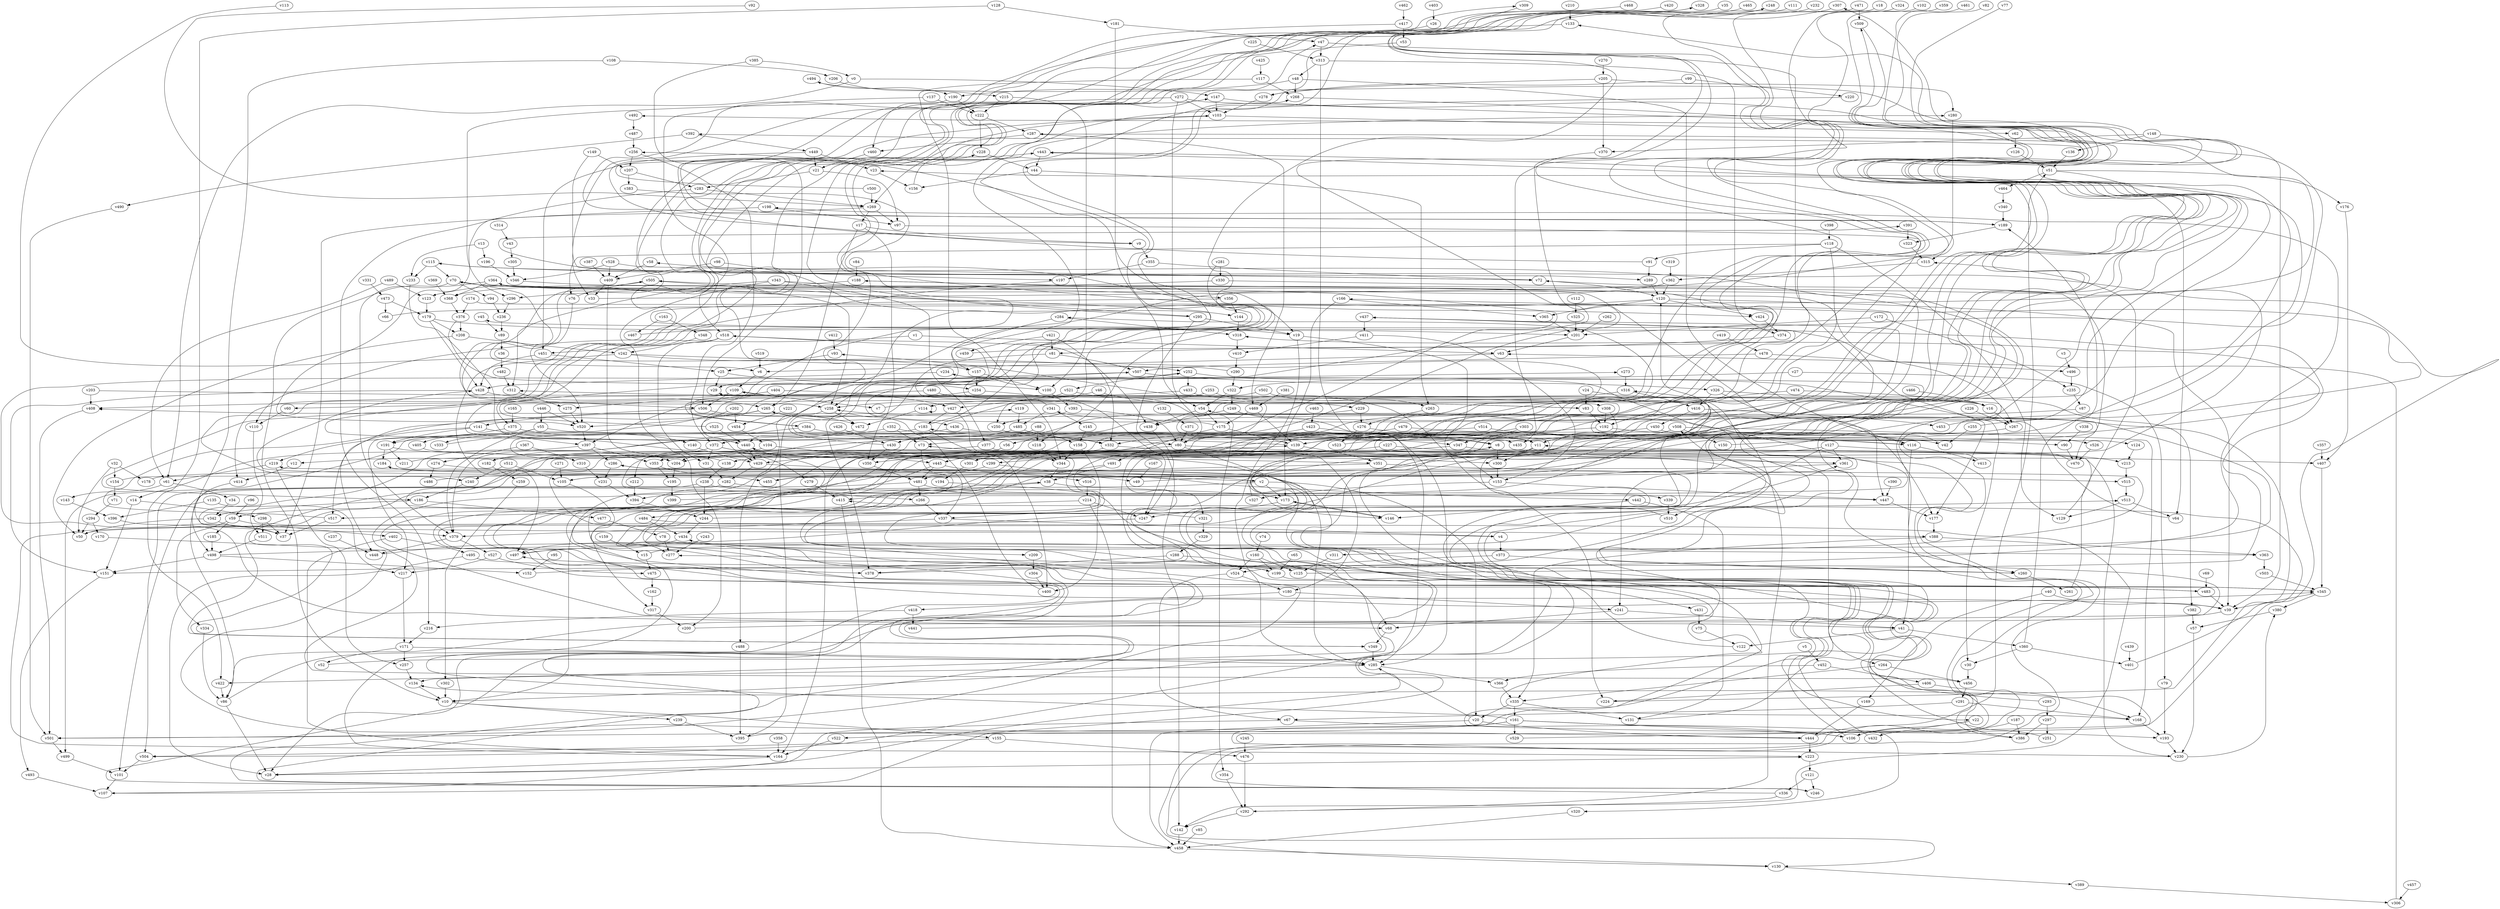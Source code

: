 // Benchmark game 788 - 530 vertices
// time_bound: 75
// targets: v195
digraph G {
    v0 [name="v0", player=1];
    v1 [name="v1", player=0];
    v2 [name="v2", player=1];
    v3 [name="v3", player=0];
    v4 [name="v4", player=1];
    v5 [name="v5", player=0];
    v6 [name="v6", player=0];
    v7 [name="v7", player=1];
    v8 [name="v8", player=1];
    v9 [name="v9", player=1];
    v10 [name="v10", player=0];
    v11 [name="v11", player=0];
    v12 [name="v12", player=1];
    v13 [name="v13", player=1];
    v14 [name="v14", player=0];
    v15 [name="v15", player=1];
    v16 [name="v16", player=1];
    v17 [name="v17", player=1];
    v18 [name="v18", player=1];
    v19 [name="v19", player=0];
    v20 [name="v20", player=0];
    v21 [name="v21", player=1];
    v22 [name="v22", player=1];
    v23 [name="v23", player=0];
    v24 [name="v24", player=1];
    v25 [name="v25", player=0];
    v26 [name="v26", player=0];
    v27 [name="v27", player=1];
    v28 [name="v28", player=1];
    v29 [name="v29", player=1];
    v30 [name="v30", player=1];
    v31 [name="v31", player=1];
    v32 [name="v32", player=0];
    v33 [name="v33", player=0];
    v34 [name="v34", player=0];
    v35 [name="v35", player=1];
    v36 [name="v36", player=1];
    v37 [name="v37", player=1];
    v38 [name="v38", player=0];
    v39 [name="v39", player=1];
    v40 [name="v40", player=1];
    v41 [name="v41", player=1];
    v42 [name="v42", player=1];
    v43 [name="v43", player=1];
    v44 [name="v44", player=1];
    v45 [name="v45", player=0];
    v46 [name="v46", player=1];
    v47 [name="v47", player=1];
    v48 [name="v48", player=1];
    v49 [name="v49", player=0];
    v50 [name="v50", player=0];
    v51 [name="v51", player=0];
    v52 [name="v52", player=0];
    v53 [name="v53", player=1];
    v54 [name="v54", player=0];
    v55 [name="v55", player=1];
    v56 [name="v56", player=1];
    v57 [name="v57", player=1];
    v58 [name="v58", player=1];
    v59 [name="v59", player=0];
    v60 [name="v60", player=1];
    v61 [name="v61", player=0];
    v62 [name="v62", player=1];
    v63 [name="v63", player=1];
    v64 [name="v64", player=0];
    v65 [name="v65", player=1];
    v66 [name="v66", player=0];
    v67 [name="v67", player=1];
    v68 [name="v68", player=1];
    v69 [name="v69", player=0];
    v70 [name="v70", player=0];
    v71 [name="v71", player=1];
    v72 [name="v72", player=1];
    v73 [name="v73", player=0];
    v74 [name="v74", player=1];
    v75 [name="v75", player=0];
    v76 [name="v76", player=0];
    v77 [name="v77", player=0];
    v78 [name="v78", player=1];
    v79 [name="v79", player=0];
    v80 [name="v80", player=0];
    v81 [name="v81", player=1];
    v82 [name="v82", player=1];
    v83 [name="v83", player=0];
    v84 [name="v84", player=1];
    v85 [name="v85", player=1];
    v86 [name="v86", player=0];
    v87 [name="v87", player=0];
    v88 [name="v88", player=0];
    v89 [name="v89", player=1];
    v90 [name="v90", player=1];
    v91 [name="v91", player=1];
    v92 [name="v92", player=1];
    v93 [name="v93", player=0];
    v94 [name="v94", player=0];
    v95 [name="v95", player=1];
    v96 [name="v96", player=1];
    v97 [name="v97", player=0];
    v98 [name="v98", player=1];
    v99 [name="v99", player=1];
    v100 [name="v100", player=1];
    v101 [name="v101", player=1];
    v102 [name="v102", player=1];
    v103 [name="v103", player=1];
    v104 [name="v104", player=0];
    v105 [name="v105", player=0];
    v106 [name="v106", player=0];
    v107 [name="v107", player=0];
    v108 [name="v108", player=1];
    v109 [name="v109", player=0];
    v110 [name="v110", player=0];
    v111 [name="v111", player=0];
    v112 [name="v112", player=0];
    v113 [name="v113", player=0];
    v114 [name="v114", player=1];
    v115 [name="v115", player=0];
    v116 [name="v116", player=1];
    v117 [name="v117", player=0];
    v118 [name="v118", player=1];
    v119 [name="v119", player=1];
    v120 [name="v120", player=1];
    v121 [name="v121", player=1];
    v122 [name="v122", player=0];
    v123 [name="v123", player=1];
    v124 [name="v124", player=1];
    v125 [name="v125", player=0];
    v126 [name="v126", player=1];
    v127 [name="v127", player=1];
    v128 [name="v128", player=0];
    v129 [name="v129", player=0];
    v130 [name="v130", player=1];
    v131 [name="v131", player=0];
    v132 [name="v132", player=1];
    v133 [name="v133", player=1];
    v134 [name="v134", player=0];
    v135 [name="v135", player=1];
    v136 [name="v136", player=1];
    v137 [name="v137", player=1];
    v138 [name="v138", player=1];
    v139 [name="v139", player=1];
    v140 [name="v140", player=1];
    v141 [name="v141", player=0];
    v142 [name="v142", player=1];
    v143 [name="v143", player=1];
    v144 [name="v144", player=1];
    v145 [name="v145", player=0];
    v146 [name="v146", player=0];
    v147 [name="v147", player=0];
    v148 [name="v148", player=1];
    v149 [name="v149", player=0];
    v150 [name="v150", player=0];
    v151 [name="v151", player=0];
    v152 [name="v152", player=0];
    v153 [name="v153", player=0];
    v154 [name="v154", player=0];
    v155 [name="v155", player=0];
    v156 [name="v156", player=0];
    v157 [name="v157", player=1];
    v158 [name="v158", player=0];
    v159 [name="v159", player=1];
    v160 [name="v160", player=1];
    v161 [name="v161", player=1];
    v162 [name="v162", player=0];
    v163 [name="v163", player=1];
    v164 [name="v164", player=0];
    v165 [name="v165", player=0];
    v166 [name="v166", player=1];
    v167 [name="v167", player=0];
    v168 [name="v168", player=0];
    v169 [name="v169", player=1];
    v170 [name="v170", player=0];
    v171 [name="v171", player=0];
    v172 [name="v172", player=0];
    v173 [name="v173", player=0];
    v174 [name="v174", player=1];
    v175 [name="v175", player=0];
    v176 [name="v176", player=1];
    v177 [name="v177", player=0];
    v178 [name="v178", player=0];
    v179 [name="v179", player=0];
    v180 [name="v180", player=0];
    v181 [name="v181", player=0];
    v182 [name="v182", player=1];
    v183 [name="v183", player=1];
    v184 [name="v184", player=0];
    v185 [name="v185", player=1];
    v186 [name="v186", player=1];
    v187 [name="v187", player=1];
    v188 [name="v188", player=0];
    v189 [name="v189", player=1];
    v190 [name="v190", player=1];
    v191 [name="v191", player=0];
    v192 [name="v192", player=1];
    v193 [name="v193", player=1];
    v194 [name="v194", player=1];
    v195 [name="v195", player=1, target=1];
    v196 [name="v196", player=0];
    v197 [name="v197", player=1];
    v198 [name="v198", player=1];
    v199 [name="v199", player=0];
    v200 [name="v200", player=0];
    v201 [name="v201", player=0];
    v202 [name="v202", player=0];
    v203 [name="v203", player=1];
    v204 [name="v204", player=0];
    v205 [name="v205", player=0];
    v206 [name="v206", player=1];
    v207 [name="v207", player=0];
    v208 [name="v208", player=1];
    v209 [name="v209", player=1];
    v210 [name="v210", player=0];
    v211 [name="v211", player=0];
    v212 [name="v212", player=0];
    v213 [name="v213", player=1];
    v214 [name="v214", player=0];
    v215 [name="v215", player=0];
    v216 [name="v216", player=0];
    v217 [name="v217", player=1];
    v218 [name="v218", player=1];
    v219 [name="v219", player=1];
    v220 [name="v220", player=0];
    v221 [name="v221", player=0];
    v222 [name="v222", player=1];
    v223 [name="v223", player=1];
    v224 [name="v224", player=0];
    v225 [name="v225", player=1];
    v226 [name="v226", player=1];
    v227 [name="v227", player=1];
    v228 [name="v228", player=0];
    v229 [name="v229", player=0];
    v230 [name="v230", player=0];
    v231 [name="v231", player=1];
    v232 [name="v232", player=1];
    v233 [name="v233", player=1];
    v234 [name="v234", player=0];
    v235 [name="v235", player=0];
    v236 [name="v236", player=1];
    v237 [name="v237", player=1];
    v238 [name="v238", player=1];
    v239 [name="v239", player=1];
    v240 [name="v240", player=1];
    v241 [name="v241", player=1];
    v242 [name="v242", player=0];
    v243 [name="v243", player=1];
    v244 [name="v244", player=0];
    v245 [name="v245", player=0];
    v246 [name="v246", player=0];
    v247 [name="v247", player=0];
    v248 [name="v248", player=1];
    v249 [name="v249", player=1];
    v250 [name="v250", player=0];
    v251 [name="v251", player=1];
    v252 [name="v252", player=0];
    v253 [name="v253", player=1];
    v254 [name="v254", player=0];
    v255 [name="v255", player=1];
    v256 [name="v256", player=1];
    v257 [name="v257", player=0];
    v258 [name="v258", player=1];
    v259 [name="v259", player=1];
    v260 [name="v260", player=1];
    v261 [name="v261", player=1];
    v262 [name="v262", player=0];
    v263 [name="v263", player=1];
    v264 [name="v264", player=0];
    v265 [name="v265", player=1];
    v266 [name="v266", player=0];
    v267 [name="v267", player=1];
    v268 [name="v268", player=1];
    v269 [name="v269", player=0];
    v270 [name="v270", player=0];
    v271 [name="v271", player=0];
    v272 [name="v272", player=1];
    v273 [name="v273", player=1];
    v274 [name="v274", player=1];
    v275 [name="v275", player=1];
    v276 [name="v276", player=0];
    v277 [name="v277", player=1];
    v278 [name="v278", player=1];
    v279 [name="v279", player=1];
    v280 [name="v280", player=0];
    v281 [name="v281", player=0];
    v282 [name="v282", player=0];
    v283 [name="v283", player=0];
    v284 [name="v284", player=1];
    v285 [name="v285", player=1];
    v286 [name="v286", player=1];
    v287 [name="v287", player=0];
    v288 [name="v288", player=1];
    v289 [name="v289", player=1];
    v290 [name="v290", player=1];
    v291 [name="v291", player=1];
    v292 [name="v292", player=1];
    v293 [name="v293", player=1];
    v294 [name="v294", player=0];
    v295 [name="v295", player=1];
    v296 [name="v296", player=0];
    v297 [name="v297", player=0];
    v298 [name="v298", player=1];
    v299 [name="v299", player=1];
    v300 [name="v300", player=1];
    v301 [name="v301", player=1];
    v302 [name="v302", player=0];
    v303 [name="v303", player=1];
    v304 [name="v304", player=0];
    v305 [name="v305", player=0];
    v306 [name="v306", player=1];
    v307 [name="v307", player=1];
    v308 [name="v308", player=0];
    v309 [name="v309", player=1];
    v310 [name="v310", player=0];
    v311 [name="v311", player=0];
    v312 [name="v312", player=1];
    v313 [name="v313", player=1];
    v314 [name="v314", player=0];
    v315 [name="v315", player=0];
    v316 [name="v316", player=1];
    v317 [name="v317", player=0];
    v318 [name="v318", player=0];
    v319 [name="v319", player=1];
    v320 [name="v320", player=1];
    v321 [name="v321", player=0];
    v322 [name="v322", player=1];
    v323 [name="v323", player=0];
    v324 [name="v324", player=0];
    v325 [name="v325", player=1];
    v326 [name="v326", player=1];
    v327 [name="v327", player=1];
    v328 [name="v328", player=0];
    v329 [name="v329", player=0];
    v330 [name="v330", player=1];
    v331 [name="v331", player=0];
    v332 [name="v332", player=0];
    v333 [name="v333", player=0];
    v334 [name="v334", player=0];
    v335 [name="v335", player=0];
    v336 [name="v336", player=1];
    v337 [name="v337", player=0];
    v338 [name="v338", player=1];
    v339 [name="v339", player=0];
    v340 [name="v340", player=0];
    v341 [name="v341", player=1];
    v342 [name="v342", player=0];
    v343 [name="v343", player=0];
    v344 [name="v344", player=1];
    v345 [name="v345", player=0];
    v346 [name="v346", player=0];
    v347 [name="v347", player=1];
    v348 [name="v348", player=1];
    v349 [name="v349", player=0];
    v350 [name="v350", player=0];
    v351 [name="v351", player=1];
    v352 [name="v352", player=1];
    v353 [name="v353", player=0];
    v354 [name="v354", player=0];
    v355 [name="v355", player=1];
    v356 [name="v356", player=0];
    v357 [name="v357", player=0];
    v358 [name="v358", player=1];
    v359 [name="v359", player=0];
    v360 [name="v360", player=1];
    v361 [name="v361", player=0];
    v362 [name="v362", player=1];
    v363 [name="v363", player=0];
    v364 [name="v364", player=1];
    v365 [name="v365", player=1];
    v366 [name="v366", player=0];
    v367 [name="v367", player=0];
    v368 [name="v368", player=1];
    v369 [name="v369", player=0];
    v370 [name="v370", player=0];
    v371 [name="v371", player=1];
    v372 [name="v372", player=0];
    v373 [name="v373", player=1];
    v374 [name="v374", player=1];
    v375 [name="v375", player=0];
    v376 [name="v376", player=0];
    v377 [name="v377", player=0];
    v378 [name="v378", player=1];
    v379 [name="v379", player=0];
    v380 [name="v380", player=1];
    v381 [name="v381", player=1];
    v382 [name="v382", player=1];
    v383 [name="v383", player=0];
    v384 [name="v384", player=1];
    v385 [name="v385", player=0];
    v386 [name="v386", player=0];
    v387 [name="v387", player=1];
    v388 [name="v388", player=0];
    v389 [name="v389", player=0];
    v390 [name="v390", player=1];
    v391 [name="v391", player=1];
    v392 [name="v392", player=1];
    v393 [name="v393", player=1];
    v394 [name="v394", player=0];
    v395 [name="v395", player=0];
    v396 [name="v396", player=0];
    v397 [name="v397", player=0];
    v398 [name="v398", player=0];
    v399 [name="v399", player=1];
    v400 [name="v400", player=1];
    v401 [name="v401", player=0];
    v402 [name="v402", player=1];
    v403 [name="v403", player=1];
    v404 [name="v404", player=0];
    v405 [name="v405", player=0];
    v406 [name="v406", player=0];
    v407 [name="v407", player=0];
    v408 [name="v408", player=0];
    v409 [name="v409", player=1];
    v410 [name="v410", player=1];
    v411 [name="v411", player=0];
    v412 [name="v412", player=1];
    v413 [name="v413", player=0];
    v414 [name="v414", player=0];
    v415 [name="v415", player=0];
    v416 [name="v416", player=0];
    v417 [name="v417", player=0];
    v418 [name="v418", player=0];
    v419 [name="v419", player=0];
    v420 [name="v420", player=0];
    v421 [name="v421", player=0];
    v422 [name="v422", player=0];
    v423 [name="v423", player=1];
    v424 [name="v424", player=1];
    v425 [name="v425", player=0];
    v426 [name="v426", player=1];
    v427 [name="v427", player=1];
    v428 [name="v428", player=1];
    v429 [name="v429", player=0];
    v430 [name="v430", player=0];
    v431 [name="v431", player=1];
    v432 [name="v432", player=1];
    v433 [name="v433", player=1];
    v434 [name="v434", player=0];
    v435 [name="v435", player=0];
    v436 [name="v436", player=1];
    v437 [name="v437", player=0];
    v438 [name="v438", player=1];
    v439 [name="v439", player=1];
    v440 [name="v440", player=1];
    v441 [name="v441", player=0];
    v442 [name="v442", player=1];
    v443 [name="v443", player=1];
    v444 [name="v444", player=1];
    v445 [name="v445", player=1];
    v446 [name="v446", player=1];
    v447 [name="v447", player=1];
    v448 [name="v448", player=0];
    v449 [name="v449", player=1];
    v450 [name="v450", player=0];
    v451 [name="v451", player=1];
    v452 [name="v452", player=0];
    v453 [name="v453", player=0];
    v454 [name="v454", player=1];
    v455 [name="v455", player=1];
    v456 [name="v456", player=0];
    v457 [name="v457", player=0];
    v458 [name="v458", player=1];
    v459 [name="v459", player=1];
    v460 [name="v460", player=1];
    v461 [name="v461", player=1];
    v462 [name="v462", player=1];
    v463 [name="v463", player=0];
    v464 [name="v464", player=0];
    v465 [name="v465", player=0];
    v466 [name="v466", player=1];
    v467 [name="v467", player=0];
    v468 [name="v468", player=1];
    v469 [name="v469", player=1];
    v470 [name="v470", player=0];
    v471 [name="v471", player=0];
    v472 [name="v472", player=0];
    v473 [name="v473", player=1];
    v474 [name="v474", player=0];
    v475 [name="v475", player=1];
    v476 [name="v476", player=0];
    v477 [name="v477", player=0];
    v478 [name="v478", player=1];
    v479 [name="v479", player=0];
    v480 [name="v480", player=1];
    v481 [name="v481", player=1];
    v482 [name="v482", player=1];
    v483 [name="v483", player=1];
    v484 [name="v484", player=0];
    v485 [name="v485", player=0];
    v486 [name="v486", player=1];
    v487 [name="v487", player=0];
    v488 [name="v488", player=0];
    v489 [name="v489", player=0];
    v490 [name="v490", player=1];
    v491 [name="v491", player=1];
    v492 [name="v492", player=0];
    v493 [name="v493", player=1];
    v494 [name="v494", player=1];
    v495 [name="v495", player=1];
    v496 [name="v496", player=0];
    v497 [name="v497", player=1];
    v498 [name="v498", player=0];
    v499 [name="v499", player=1];
    v500 [name="v500", player=0];
    v501 [name="v501", player=1];
    v502 [name="v502", player=1];
    v503 [name="v503", player=1];
    v504 [name="v504", player=0];
    v505 [name="v505", player=0];
    v506 [name="v506", player=1];
    v507 [name="v507", player=1];
    v508 [name="v508", player=0];
    v509 [name="v509", player=1];
    v510 [name="v510", player=1];
    v511 [name="v511", player=1];
    v512 [name="v512", player=0];
    v513 [name="v513", player=1];
    v514 [name="v514", player=1];
    v515 [name="v515", player=0];
    v516 [name="v516", player=0];
    v517 [name="v517", player=1];
    v518 [name="v518", player=1];
    v519 [name="v519", player=1];
    v520 [name="v520", player=0];
    v521 [name="v521", player=1];
    v522 [name="v522", player=0];
    v523 [name="v523", player=0];
    v524 [name="v524", player=1];
    v525 [name="v525", player=0];
    v526 [name="v526", player=0];
    v527 [name="v527", player=1];
    v528 [name="v528", player=0];
    v529 [name="v529", player=0];

    v0 -> v61;
    v1 -> v110;
    v2 -> v428 [constraint="t mod 3 == 0"];
    v3 -> v496;
    v4 -> v507 [constraint="t mod 3 == 1"];
    v5 -> v452;
    v6 -> v109;
    v7 -> v133 [constraint="t < 15"];
    v8 -> v300;
    v9 -> v355;
    v10 -> v155 [constraint="t mod 4 == 0"];
    v11 -> v59 [constraint="t < 5"];
    v12 -> v414;
    v13 -> v233;
    v14 -> v151;
    v15 -> v364 [constraint="t >= 4"];
    v16 -> v93 [constraint="t mod 4 == 2"];
    v17 -> v265;
    v18 -> v246 [constraint="t < 6"];
    v19 -> v153;
    v20 -> v285;
    v21 -> v97;
    v22 -> v106;
    v23 -> v156;
    v24 -> v431 [constraint="t mod 2 == 1"];
    v25 -> v100;
    v26 -> v289 [constraint="t mod 4 == 3"];
    v27 -> v79;
    v28 -> v223 [constraint="t >= 2"];
    v29 -> v456 [constraint="t mod 4 == 2"];
    v30 -> v456;
    v31 -> v282;
    v32 -> v178;
    v33 -> v443 [constraint="t < 10"];
    v34 -> v342;
    v35 -> v375 [constraint="t >= 4"];
    v36 -> v482;
    v37 -> v252 [constraint="t mod 3 == 0"];
    v38 -> v415;
    v39 -> v86 [constraint="t < 13"];
    v40 -> v169;
    v41 -> v360;
    v42 -> v332 [constraint="t mod 2 == 1"];
    v43 -> v305;
    v44 -> v156;
    v45 -> v89;
    v46 -> v258;
    v47 -> v313;
    v48 -> v116;
    v49 -> v392 [constraint="t < 6"];
    v50 -> v115 [constraint="t < 15"];
    v51 -> v464;
    v52 -> v73 [constraint="t >= 4"];
    v53 -> v6 [constraint="t >= 5"];
    v54 -> v175;
    v55 -> v379;
    v56 -> v445;
    v57 -> v230;
    v58 -> v409;
    v59 -> v185;
    v60 -> v110;
    v61 -> v143;
    v62 -> v126;
    v63 -> v6;
    v64 -> v408 [constraint="t < 11"];
    v65 -> v199;
    v66 -> v287 [constraint="t < 8"];
    v67 -> v28;
    v68 -> v349;
    v69 -> v483;
    v70 -> v506 [constraint="t mod 5 == 2"];
    v71 -> v294;
    v72 -> v391 [constraint="t < 9"];
    v73 -> v337;
    v74 -> v160;
    v75 -> v122;
    v76 -> v505 [constraint="t >= 4"];
    v77 -> v130 [constraint="t mod 4 == 1"];
    v78 -> v277;
    v79 -> v193;
    v80 -> v168 [constraint="t mod 5 == 3"];
    v81 -> v507;
    v82 -> v105 [constraint="t >= 5"];
    v83 -> v58 [constraint="t mod 3 == 1"];
    v84 -> v188;
    v85 -> v458;
    v86 -> v38 [constraint="t < 14"];
    v87 -> v447 [constraint="t >= 4"];
    v88 -> v388 [constraint="t < 13"];
    v89 -> v36;
    v90 -> v470;
    v91 -> v309 [constraint="t mod 3 == 0"];
    v92 -> v269 [constraint="t < 15"];
    v93 -> v25;
    v94 -> v236;
    v95 -> v152;
    v96 -> v59;
    v97 -> v361 [constraint="t < 5"];
    v98 -> v144 [constraint="t >= 4"];
    v99 -> v278;
    v100 -> v393;
    v101 -> v107;
    v102 -> v199 [constraint="t < 15"];
    v103 -> v269;
    v104 -> v445;
    v105 -> v492 [constraint="t >= 1"];
    v106 -> v183 [constraint="t < 8"];
    v107 -> v70 [constraint="t mod 3 == 0"];
    v108 -> v498;
    v109 -> v506;
    v110 -> v511;
    v111 -> v379 [constraint="t mod 5 == 0"];
    v112 -> v325;
    v113 -> v252 [constraint="t mod 4 == 2"];
    v114 -> v472;
    v115 -> v70;
    v116 -> v440 [constraint="t mod 2 == 0"];
    v117 -> v344;
    v118 -> v267;
    v119 -> v485;
    v120 -> v424;
    v121 -> v336;
    v122 -> v8 [constraint="t < 12"];
    v123 -> v179;
    v124 -> v213;
    v125 -> v45 [constraint="t >= 1"];
    v126 -> v51;
    v127 -> v204;
    v128 -> v422;
    v129 -> v11 [constraint="t < 5"];
    v130 -> v389;
    v131 -> v434 [constraint="t >= 1"];
    v132 -> v371;
    v133 -> v189 [constraint="t mod 3 == 1"];
    v134 -> v10;
    v135 -> v396;
    v136 -> v51;
    v137 -> v518;
    v138 -> v248 [constraint="t >= 5"];
    v139 -> v518 [constraint="t >= 2"];
    v140 -> v429;
    v141 -> v279;
    v142 -> v458;
    v143 -> v396;
    v144 -> v318;
    v145 -> v158;
    v146 -> v173;
    v147 -> v353 [constraint="t < 15"];
    v148 -> v370;
    v149 -> v33;
    v150 -> v54 [constraint="t < 15"];
    v151 -> v493;
    v152 -> v234 [constraint="t mod 4 == 1"];
    v153 -> v327;
    v154 -> v188 [constraint="t >= 1"];
    v155 -> v476;
    v156 -> v228;
    v157 -> v254;
    v158 -> v400;
    v159 -> v15;
    v160 -> v199;
    v161 -> v345 [constraint="t < 12"];
    v162 -> v317;
    v163 -> v467;
    v164 -> v286 [constraint="t mod 5 == 3"];
    v165 -> v375;
    v166 -> v365;
    v167 -> v49;
    v168 -> v193;
    v169 -> v444;
    v170 -> v444 [constraint="t >= 4"];
    v171 -> v52;
    v172 -> v235;
    v173 -> v247;
    v174 -> v124 [constraint="t >= 2"];
    v175 -> v70 [constraint="t < 11"];
    v176 -> v407;
    v177 -> v388;
    v178 -> v437 [constraint="t >= 1"];
    v179 -> v208;
    v180 -> v418;
    v181 -> v54;
    v182 -> v109 [constraint="t mod 3 == 2"];
    v183 -> v256 [constraint="t >= 1"];
    v184 -> v22 [constraint="t < 7"];
    v185 -> v498;
    v186 -> v342;
    v187 -> v106;
    v188 -> v447;
    v189 -> v103 [constraint="t >= 1"];
    v190 -> v222;
    v191 -> v211;
    v192 -> v139;
    v193 -> v230;
    v194 -> v107 [constraint="t >= 2"];
    v195 -> v399;
    v196 -> v346;
    v197 -> v440 [constraint="t >= 5"];
    v198 -> v97;
    v199 -> v10 [constraint="t mod 3 == 2"];
    v200 -> v508 [constraint="t < 11"];
    v201 -> v63;
    v202 -> v429;
    v203 -> v484 [constraint="t >= 3"];
    v204 -> v195;
    v205 -> v370;
    v206 -> v215;
    v207 -> v283;
    v208 -> v50;
    v209 -> v304;
    v210 -> v133;
    v211 -> v72 [constraint="t mod 4 == 0"];
    v212 -> v394;
    v213 -> v515;
    v214 -> v247;
    v215 -> v222;
    v216 -> v171;
    v217 -> v171;
    v218 -> v344;
    v219 -> v257;
    v220 -> v384 [constraint="t >= 1"];
    v221 -> v454;
    v222 -> v228;
    v223 -> v121;
    v224 -> v341 [constraint="t mod 4 == 2"];
    v225 -> v313;
    v226 -> v267;
    v227 -> v230;
    v228 -> v44;
    v229 -> v218 [constraint="t < 15"];
    v230 -> v286 [constraint="t < 7"];
    v231 -> v394;
    v232 -> v349 [constraint="t mod 2 == 1"];
    v233 -> v397;
    v234 -> v241;
    v235 -> v87;
    v236 -> v89;
    v237 -> v448;
    v238 -> v244;
    v239 -> v395;
    v240 -> v186;
    v241 -> v41;
    v242 -> v345 [constraint="t mod 3 == 1"];
    v243 -> v277;
    v244 -> v312 [constraint="t < 7"];
    v245 -> v476;
    v246 -> v505 [constraint="t >= 1"];
    v247 -> v223 [constraint="t < 13"];
    v248 -> v363 [constraint="t >= 3"];
    v249 -> v311 [constraint="t >= 3"];
    v250 -> v526 [constraint="t mod 5 == 2"];
    v251 -> v361 [constraint="t < 12"];
    v252 -> v433;
    v253 -> v114;
    v254 -> v265;
    v255 -> v166 [constraint="t < 11"];
    v256 -> v372;
    v257 -> v134;
    v258 -> v488;
    v259 -> v302;
    v260 -> v316 [constraint="t mod 5 == 4"];
    v261 -> v315;
    v262 -> v201;
    v263 -> v276;
    v264 -> v335;
    v265 -> v436;
    v266 -> v337;
    v267 -> v349 [constraint="t >= 4"];
    v268 -> v504 [constraint="t mod 4 == 3"];
    v269 -> v520 [constraint="t < 6"];
    v270 -> v205;
    v271 -> v105;
    v272 -> v394 [constraint="t mod 5 == 1"];
    v273 -> v316;
    v274 -> v442 [constraint="t < 13"];
    v275 -> v520;
    v276 -> v523;
    v277 -> v497 [constraint="t < 8"];
    v278 -> v103;
    v279 -> v415;
    v280 -> v315;
    v281 -> v308 [constraint="t >= 1"];
    v282 -> v173;
    v283 -> v216;
    v284 -> v157;
    v285 -> v422;
    v286 -> v231;
    v287 -> v469;
    v288 -> v378;
    v289 -> v120;
    v290 -> v147 [constraint="t < 14"];
    v291 -> v67;
    v292 -> v120;
    v293 -> v184 [constraint="t < 5"];
    v294 -> v50;
    v295 -> v47 [constraint="t < 7"];
    v296 -> v236;
    v297 -> v386;
    v298 -> v37;
    v299 -> v49;
    v300 -> v153;
    v301 -> v194;
    v302 -> v10;
    v303 -> v483 [constraint="t mod 2 == 0"];
    v304 -> v400;
    v305 -> v346;
    v306 -> v63;
    v307 -> v29 [constraint="t < 8"];
    v308 -> v146 [constraint="t < 15"];
    v309 -> v41 [constraint="t >= 4"];
    v310 -> v231;
    v311 -> v125;
    v312 -> v275;
    v313 -> v285;
    v314 -> v43;
    v315 -> v362;
    v316 -> v8 [constraint="t < 11"];
    v317 -> v200;
    v318 -> v410;
    v319 -> v362;
    v320 -> v458;
    v321 -> v139 [constraint="t < 9"];
    v322 -> v249;
    v323 -> v315;
    v324 -> v246 [constraint="t mod 4 == 2"];
    v325 -> v201;
    v326 -> v416;
    v327 -> v443 [constraint="t mod 4 == 1"];
    v328 -> v186 [constraint="t < 15"];
    v329 -> v288;
    v330 -> v296;
    v331 -> v473;
    v332 -> v180;
    v333 -> v158 [constraint="t >= 4"];
    v334 -> v86;
    v335 -> v131;
    v336 -> v29 [constraint="t mod 2 == 1"];
    v337 -> v4;
    v338 -> v90;
    v339 -> v510;
    v340 -> v189;
    v341 -> v275 [constraint="t >= 1"];
    v342 -> v37;
    v343 -> v377;
    v344 -> v38;
    v345 -> v440 [constraint="t < 7"];
    v346 -> v260 [constraint="t >= 5"];
    v347 -> v407;
    v348 -> v242;
    v349 -> v285;
    v350 -> v481;
    v351 -> v481;
    v352 -> v372;
    v353 -> v455;
    v354 -> v292;
    v355 -> v197;
    v356 -> v201 [constraint="t >= 5"];
    v357 -> v407;
    v358 -> v164;
    v359 -> v193 [constraint="t mod 3 == 1"];
    v360 -> v401;
    v361 -> v151 [constraint="t >= 2"];
    v362 -> v80 [constraint="t >= 4"];
    v363 -> v503;
    v364 -> v258;
    v365 -> v201;
    v366 -> v335;
    v367 -> v310;
    v368 -> v376;
    v369 -> v368;
    v370 -> v435;
    v371 -> v80;
    v372 -> v134 [constraint="t >= 5"];
    v373 -> v524;
    v374 -> v81 [constraint="t >= 3"];
    v375 -> v140;
    v376 -> v254 [constraint="t < 8"];
    v377 -> v212;
    v378 -> v198 [constraint="t < 6"];
    v379 -> v448;
    v380 -> v57;
    v381 -> v469;
    v382 -> v57;
    v383 -> v424 [constraint="t mod 2 == 0"];
    v384 -> v280 [constraint="t mod 3 == 2"];
    v385 -> v506;
    v386 -> v277 [constraint="t < 7"];
    v387 -> v409;
    v388 -> v335;
    v389 -> v306;
    v390 -> v447;
    v391 -> v323;
    v392 -> v490;
    v393 -> v80;
    v394 -> v244;
    v395 -> v115 [constraint="t < 6"];
    v396 -> v68 [constraint="t mod 3 == 0"];
    v397 -> v353;
    v398 -> v118;
    v399 -> v73 [constraint="t mod 3 == 1"];
    v400 -> v265;
    v401 -> v415 [constraint="t mod 4 == 3"];
    v402 -> v495;
    v403 -> v26;
    v404 -> v397;
    v405 -> v130 [constraint="t < 5"];
    v406 -> v168;
    v407 -> v345;
    v408 -> v501;
    v409 -> v204;
    v410 -> v290;
    v411 -> v153;
    v412 -> v93;
    v413 -> v429 [constraint="t mod 4 == 1"];
    v414 -> v86;
    v415 -> v458;
    v416 -> v453;
    v417 -> v9 [constraint="t < 10"];
    v418 -> v441;
    v419 -> v478;
    v420 -> v240 [constraint="t >= 4"];
    v421 -> v81;
    v422 -> v86;
    v423 -> v11;
    v424 -> v374;
    v425 -> v117;
    v426 -> v430;
    v427 -> v344;
    v428 -> v151;
    v429 -> v2 [constraint="t < 6"];
    v430 -> v268 [constraint="t mod 3 == 0"];
    v431 -> v75;
    v432 -> v437 [constraint="t mod 4 == 3"];
    v433 -> v60;
    v434 -> v209;
    v435 -> v318 [constraint="t mod 2 == 0"];
    v436 -> v191;
    v437 -> v411;
    v438 -> v247;
    v439 -> v401;
    v440 -> v328 [constraint="t mod 2 == 0"];
    v441 -> v497 [constraint="t mod 2 == 0"];
    v442 -> v146;
    v443 -> v44;
    v444 -> v223;
    v445 -> v39 [constraint="t < 8"];
    v446 -> v55;
    v447 -> v177;
    v448 -> v277 [constraint="t >= 3"];
    v449 -> v451;
    v450 -> v90;
    v451 -> v25;
    v452 -> v366;
    v453 -> v23 [constraint="t mod 2 == 1"];
    v454 -> v104;
    v455 -> v258 [constraint="t >= 4"];
    v456 -> v291;
    v457 -> v306;
    v458 -> v130;
    v459 -> v437 [constraint="t < 10"];
    v460 -> v21;
    v461 -> v386 [constraint="t >= 2"];
    v462 -> v417;
    v463 -> v423;
    v464 -> v340;
    v465 -> v197 [constraint="t >= 1"];
    v466 -> v16;
    v467 -> v494 [constraint="t < 14"];
    v468 -> v258 [constraint="t < 9"];
    v469 -> v139;
    v470 -> v204 [constraint="t < 10"];
    v471 -> v28 [constraint="t mod 3 == 0"];
    v472 -> v219 [constraint="t < 5"];
    v473 -> v179;
    v474 -> v16;
    v475 -> v162;
    v476 -> v292;
    v477 -> v78;
    v478 -> v496;
    v479 -> v116;
    v480 -> v83;
    v481 -> v266;
    v482 -> v312;
    v483 -> v284 [constraint="t mod 3 == 2"];
    v484 -> v142 [constraint="t mod 5 == 1"];
    v485 -> v332;
    v486 -> v509 [constraint="t < 12"];
    v487 -> v256;
    v488 -> v395;
    v489 -> v123;
    v490 -> v501;
    v491 -> v501 [constraint="t >= 1"];
    v492 -> v487;
    v493 -> v107;
    v494 -> v190;
    v495 -> v378;
    v496 -> v235;
    v497 -> v219 [constraint="t mod 2 == 0"];
    v498 -> v513 [constraint="t mod 4 == 0"];
    v499 -> v101;
    v500 -> v443 [constraint="t < 15"];
    v501 -> v499;
    v502 -> v250;
    v503 -> v345;
    v504 -> v101;
    v505 -> v295;
    v506 -> v141;
    v507 -> v326;
    v508 -> v150;
    v509 -> v299 [constraint="t mod 3 == 1"];
    v510 -> v337 [constraint="t >= 5"];
    v511 -> v498;
    v512 -> v105;
    v513 -> v129;
    v514 -> v42;
    v515 -> v513;
    v516 -> v214;
    v517 -> v119 [constraint="t mod 2 == 1"];
    v518 -> v31;
    v519 -> v6;
    v520 -> v397;
    v521 -> v427;
    v522 -> v164;
    v523 -> v307 [constraint="t >= 2"];
    v524 -> v67;
    v525 -> v273 [constraint="t < 9"];
    v526 -> v470;
    v527 -> v217;
    v528 -> v72;
    v529 -> v134 [constraint="t >= 2"];
    v214 -> v517;
    v355 -> v72;
    v352 -> v73;
    v208 -> v242;
    v274 -> v486;
    v229 -> v276;
    v384 -> v332;
    v174 -> v376;
    v70 -> v379;
    v1 -> v63;
    v203 -> v408;
    v291 -> v168;
    v121 -> v246;
    v118 -> v129;
    v15 -> v475;
    v19 -> v285;
    v428 -> v265;
    v341 -> v145;
    v166 -> v173;
    v230 -> v380;
    v421 -> v332;
    v17 -> v9;
    v272 -> v80;
    v367 -> v274;
    v288 -> v68;
    v303 -> v347;
    v189 -> v323;
    v372 -> v31;
    v128 -> v181;
    v343 -> v356;
    v103 -> v62;
    v154 -> v71;
    v322 -> v54;
    v478 -> v507;
    v373 -> v260;
    v353 -> v195;
    v264 -> v456;
    v299 -> v455;
    v450 -> v139;
    v527 -> v475;
    v392 -> v449;
    v161 -> v501;
    v512 -> v240;
    v55 -> v333;
    v513 -> v64;
    v360 -> v30;
    v427 -> v183;
    v418 -> v216;
    v285 -> v366;
    v149 -> v207;
    v342 -> v50;
    v483 -> v39;
    v161 -> v320;
    v352 -> v347;
    v172 -> v201;
    v202 -> v454;
    v500 -> v269;
    v137 -> v222;
    v524 -> v180;
    v417 -> v53;
    v449 -> v23;
    v179 -> v19;
    v416 -> v450;
    v502 -> v263;
    v292 -> v142;
    v120 -> v258;
    v171 -> v285;
    v372 -> v12;
    v161 -> v106;
    v330 -> v470;
    v281 -> v330;
    v40 -> v39;
    v117 -> v268;
    v116 -> v413;
    v118 -> v91;
    v272 -> v296;
    v294 -> v170;
    v32 -> v50;
    v293 -> v297;
    v507 -> v395;
    v72 -> v120;
    v508 -> v168;
    v81 -> v378;
    v469 -> v175;
    v517 -> v37;
    v376 -> v208;
    v360 -> v189;
    v423 -> v80;
    v495 -> v28;
    v161 -> v522;
    v429 -> v282;
    v80 -> v264;
    v139 -> v351;
    v484 -> v434;
    v157 -> v100;
    v164 -> v28;
    v252 -> v521;
    v451 -> v428;
    v244 -> v434;
    v22 -> v432;
    v21 -> v283;
    v222 -> v287;
    v76 -> v520;
    v265 -> v448;
    v343 -> v200;
    v70 -> v94;
    v375 -> v405;
    v67 -> v106;
    v2 -> v20;
    v47 -> v177;
    v528 -> v346;
    v491 -> v38;
    v397 -> v14;
    v20 -> v458;
    v80 -> v138;
    v345 -> v380;
    v345 -> v39;
    v343 -> v312;
    v253 -> v229;
    v506 -> v472;
    v135 -> v217;
    v489 -> v61;
    v249 -> v438;
    v481 -> v499;
    v255 -> v42;
    v148 -> v39;
    v158 -> v344;
    v326 -> v382;
    v115 -> v233;
    v290 -> v322;
    v183 -> v8;
    v445 -> v516;
    v238 -> v504;
    v25 -> v29;
    v411 -> v410;
    v175 -> v491;
    v141 -> v517;
    v16 -> v267;
    v269 -> v17;
    v105 -> v317;
    v38 -> v321;
    v182 -> v259;
    v187 -> v386;
    v207 -> v383;
    v114 -> v114;
    v98 -> v409;
    v498 -> v152;
    v505 -> v123;
    v141 -> v191;
    v308 -> v192;
    v2 -> v10;
    v321 -> v329;
    v295 -> v19;
    v205 -> v278;
    v181 -> v47;
    v402 -> v164;
    v433 -> v16;
    v10 -> v239;
    v14 -> v298;
    v171 -> v257;
    v287 -> v460;
    v127 -> v361;
    v276 -> v8;
    v147 -> v103;
    v377 -> v300;
    v473 -> v66;
    v11 -> v300;
    v444 -> v51;
    v61 -> v34;
    v525 -> v440;
    v508 -> v11;
    v198 -> v37;
    v86 -> v28;
    v514 -> v73;
    v284 -> v318;
    v326 -> v177;
    v148 -> v136;
    v449 -> v21;
    v356 -> v144;
    v173 -> v146;
    v88 -> v218;
    v120 -> v365;
    v474 -> v192;
    v46 -> v224;
    v219 -> v61;
    v364 -> v368;
    v27 -> v322;
    v214 -> v458;
    v4 -> v373;
    v227 -> v350;
    v59 -> v334;
    v242 -> v497;
    v17 -> v350;
    v452 -> v406;
    v313 -> v48;
    v191 -> v351;
    v297 -> v251;
    v44 -> v263;
    v54 -> v438;
    v48 -> v190;
    v116 -> v41;
    v242 -> v157;
    v59 -> v402;
    v24 -> v83;
    v205 -> v280;
    v41 -> v122;
    v295 -> v142;
    v528 -> v409;
    v364 -> v19;
    v471 -> v509;
    v160 -> v524;
    v155 -> v504;
    v385 -> v0;
    v55 -> v435;
    v109 -> v7;
    v269 -> v97;
    v127 -> v510;
    v404 -> v427;
    v406 -> v224;
    v372 -> v285;
    v186 -> v477;
    v393 -> v250;
    v479 -> v56;
    v434 -> v497;
    v249 -> v285;
    v421 -> v459;
    v440 -> v429;
    v316 -> v416;
    v138 -> v238;
    v127 -> v213;
    v446 -> v520;
    v180 -> v241;
    v163 -> v348;
    v188 -> v368;
    v104 -> v182;
    v51 -> v64;
    v335 -> v161;
    v99 -> v220;
    v48 -> v268;
    v190 -> v460;
    v430 -> v350;
    v336 -> v292;
    v436 -> v11;
    v153 -> v447;
    v362 -> v120;
    v160 -> v125;
    v442 -> v131;
    v238 -> v266;
    v175 -> v139;
    v298 -> v511;
    v351 -> v515;
    v215 -> v100;
    v91 -> v289;
    v51 -> v176;
    v313 -> v374;
    v337 -> v379;
    v283 -> v269;
    v256 -> v207;
    v282 -> v101;
    v272 -> v103;
    v241 -> v68;
    v445 -> v481;
    v13 -> v196;
    v234 -> v428;
    v347 -> v164;
    v265 -> v520;
    v179 -> v428;
    v481 -> v339;
    v364 -> v10;
    v341 -> v485;
    v192 -> v116;
    v32 -> v154;
    v518 -> v438;
    v83 -> v192;
    v335 -> v20;
    v521 -> v354;
    v254 -> v247;
    v191 -> v184;
    v161 -> v529;
    v0 -> v147;
    v332 -> v301;
    v183 -> v400;
    v108 -> v206;
    v397 -> v286;
    v388 -> v363;
    v384 -> v379;
    v258 -> v472;
    v498 -> v151;
    v260 -> v261;
    v252 -> v30;
    v120 -> v39;
    v20 -> v444;
    v480 -> v414;
    v118 -> v76;
    v2 -> v173;
    v409 -> v33;
    v485 -> v430;
    v379 -> v527;
    v518 -> v451;
    v109 -> v408;
    v183 -> v217;
}
